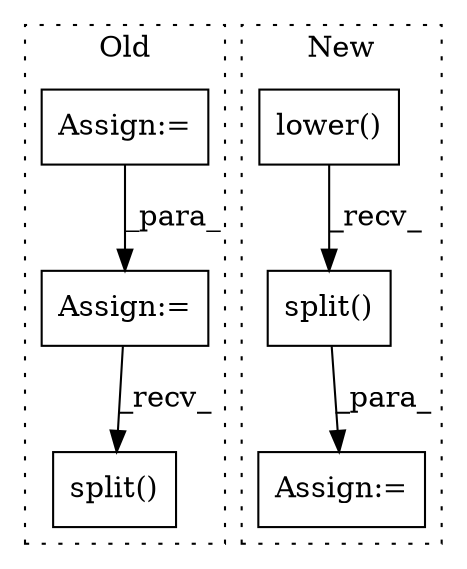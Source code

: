 digraph G {
subgraph cluster0 {
1 [label="split()" a="75" s="2038" l="30" shape="box"];
5 [label="Assign:=" a="68" s="1700" l="3" shape="box"];
6 [label="Assign:=" a="68" s="1630" l="3" shape="box"];
label = "Old";
style="dotted";
}
subgraph cluster1 {
2 [label="lower()" a="75" s="1836" l="12" shape="box"];
3 [label="Assign:=" a="68" s="1832" l="3" shape="box"];
4 [label="split()" a="75" s="1836" l="20" shape="box"];
label = "New";
style="dotted";
}
2 -> 4 [label="_recv_"];
4 -> 3 [label="_para_"];
5 -> 1 [label="_recv_"];
6 -> 5 [label="_para_"];
}